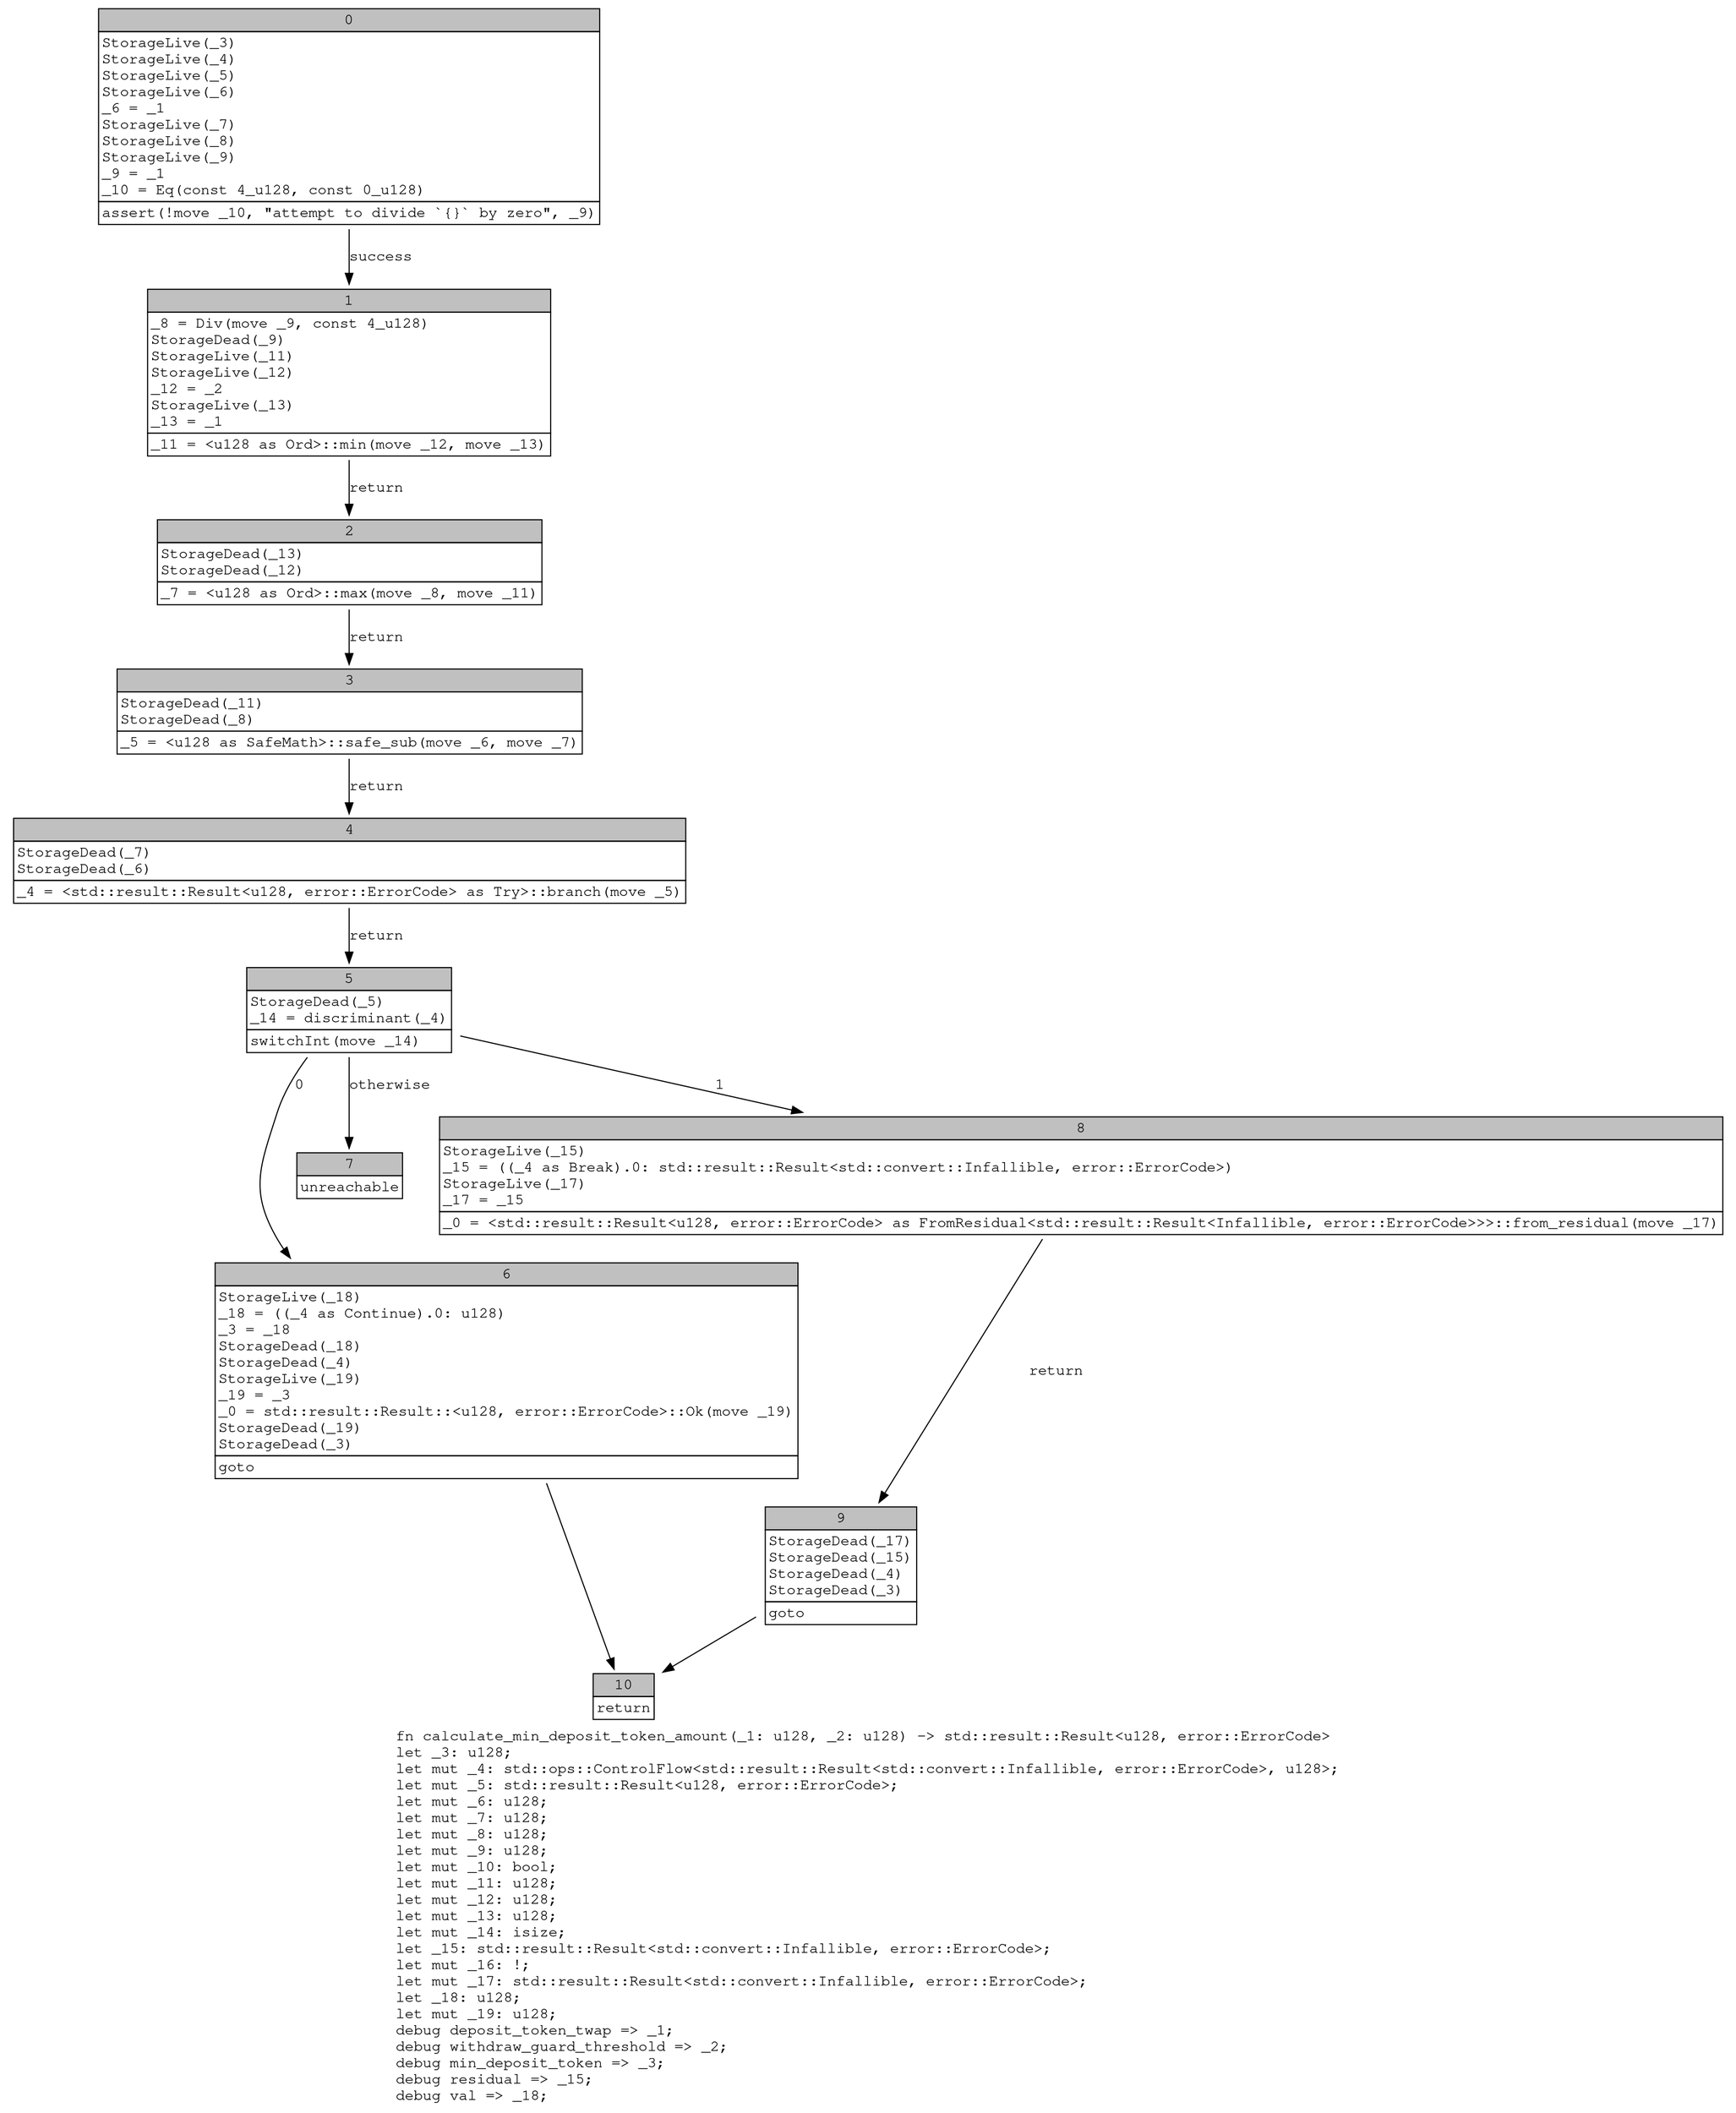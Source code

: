 digraph Mir_0_2838 {
    graph [fontname="Courier, monospace"];
    node [fontname="Courier, monospace"];
    edge [fontname="Courier, monospace"];
    label=<fn calculate_min_deposit_token_amount(_1: u128, _2: u128) -&gt; std::result::Result&lt;u128, error::ErrorCode&gt;<br align="left"/>let _3: u128;<br align="left"/>let mut _4: std::ops::ControlFlow&lt;std::result::Result&lt;std::convert::Infallible, error::ErrorCode&gt;, u128&gt;;<br align="left"/>let mut _5: std::result::Result&lt;u128, error::ErrorCode&gt;;<br align="left"/>let mut _6: u128;<br align="left"/>let mut _7: u128;<br align="left"/>let mut _8: u128;<br align="left"/>let mut _9: u128;<br align="left"/>let mut _10: bool;<br align="left"/>let mut _11: u128;<br align="left"/>let mut _12: u128;<br align="left"/>let mut _13: u128;<br align="left"/>let mut _14: isize;<br align="left"/>let _15: std::result::Result&lt;std::convert::Infallible, error::ErrorCode&gt;;<br align="left"/>let mut _16: !;<br align="left"/>let mut _17: std::result::Result&lt;std::convert::Infallible, error::ErrorCode&gt;;<br align="left"/>let _18: u128;<br align="left"/>let mut _19: u128;<br align="left"/>debug deposit_token_twap =&gt; _1;<br align="left"/>debug withdraw_guard_threshold =&gt; _2;<br align="left"/>debug min_deposit_token =&gt; _3;<br align="left"/>debug residual =&gt; _15;<br align="left"/>debug val =&gt; _18;<br align="left"/>>;
    bb0__0_2838 [shape="none", label=<<table border="0" cellborder="1" cellspacing="0"><tr><td bgcolor="gray" align="center" colspan="1">0</td></tr><tr><td align="left" balign="left">StorageLive(_3)<br/>StorageLive(_4)<br/>StorageLive(_5)<br/>StorageLive(_6)<br/>_6 = _1<br/>StorageLive(_7)<br/>StorageLive(_8)<br/>StorageLive(_9)<br/>_9 = _1<br/>_10 = Eq(const 4_u128, const 0_u128)<br/></td></tr><tr><td align="left">assert(!move _10, &quot;attempt to divide `{}` by zero&quot;, _9)</td></tr></table>>];
    bb1__0_2838 [shape="none", label=<<table border="0" cellborder="1" cellspacing="0"><tr><td bgcolor="gray" align="center" colspan="1">1</td></tr><tr><td align="left" balign="left">_8 = Div(move _9, const 4_u128)<br/>StorageDead(_9)<br/>StorageLive(_11)<br/>StorageLive(_12)<br/>_12 = _2<br/>StorageLive(_13)<br/>_13 = _1<br/></td></tr><tr><td align="left">_11 = &lt;u128 as Ord&gt;::min(move _12, move _13)</td></tr></table>>];
    bb2__0_2838 [shape="none", label=<<table border="0" cellborder="1" cellspacing="0"><tr><td bgcolor="gray" align="center" colspan="1">2</td></tr><tr><td align="left" balign="left">StorageDead(_13)<br/>StorageDead(_12)<br/></td></tr><tr><td align="left">_7 = &lt;u128 as Ord&gt;::max(move _8, move _11)</td></tr></table>>];
    bb3__0_2838 [shape="none", label=<<table border="0" cellborder="1" cellspacing="0"><tr><td bgcolor="gray" align="center" colspan="1">3</td></tr><tr><td align="left" balign="left">StorageDead(_11)<br/>StorageDead(_8)<br/></td></tr><tr><td align="left">_5 = &lt;u128 as SafeMath&gt;::safe_sub(move _6, move _7)</td></tr></table>>];
    bb4__0_2838 [shape="none", label=<<table border="0" cellborder="1" cellspacing="0"><tr><td bgcolor="gray" align="center" colspan="1">4</td></tr><tr><td align="left" balign="left">StorageDead(_7)<br/>StorageDead(_6)<br/></td></tr><tr><td align="left">_4 = &lt;std::result::Result&lt;u128, error::ErrorCode&gt; as Try&gt;::branch(move _5)</td></tr></table>>];
    bb5__0_2838 [shape="none", label=<<table border="0" cellborder="1" cellspacing="0"><tr><td bgcolor="gray" align="center" colspan="1">5</td></tr><tr><td align="left" balign="left">StorageDead(_5)<br/>_14 = discriminant(_4)<br/></td></tr><tr><td align="left">switchInt(move _14)</td></tr></table>>];
    bb6__0_2838 [shape="none", label=<<table border="0" cellborder="1" cellspacing="0"><tr><td bgcolor="gray" align="center" colspan="1">6</td></tr><tr><td align="left" balign="left">StorageLive(_18)<br/>_18 = ((_4 as Continue).0: u128)<br/>_3 = _18<br/>StorageDead(_18)<br/>StorageDead(_4)<br/>StorageLive(_19)<br/>_19 = _3<br/>_0 = std::result::Result::&lt;u128, error::ErrorCode&gt;::Ok(move _19)<br/>StorageDead(_19)<br/>StorageDead(_3)<br/></td></tr><tr><td align="left">goto</td></tr></table>>];
    bb7__0_2838 [shape="none", label=<<table border="0" cellborder="1" cellspacing="0"><tr><td bgcolor="gray" align="center" colspan="1">7</td></tr><tr><td align="left">unreachable</td></tr></table>>];
    bb8__0_2838 [shape="none", label=<<table border="0" cellborder="1" cellspacing="0"><tr><td bgcolor="gray" align="center" colspan="1">8</td></tr><tr><td align="left" balign="left">StorageLive(_15)<br/>_15 = ((_4 as Break).0: std::result::Result&lt;std::convert::Infallible, error::ErrorCode&gt;)<br/>StorageLive(_17)<br/>_17 = _15<br/></td></tr><tr><td align="left">_0 = &lt;std::result::Result&lt;u128, error::ErrorCode&gt; as FromResidual&lt;std::result::Result&lt;Infallible, error::ErrorCode&gt;&gt;&gt;::from_residual(move _17)</td></tr></table>>];
    bb9__0_2838 [shape="none", label=<<table border="0" cellborder="1" cellspacing="0"><tr><td bgcolor="gray" align="center" colspan="1">9</td></tr><tr><td align="left" balign="left">StorageDead(_17)<br/>StorageDead(_15)<br/>StorageDead(_4)<br/>StorageDead(_3)<br/></td></tr><tr><td align="left">goto</td></tr></table>>];
    bb10__0_2838 [shape="none", label=<<table border="0" cellborder="1" cellspacing="0"><tr><td bgcolor="gray" align="center" colspan="1">10</td></tr><tr><td align="left">return</td></tr></table>>];
    bb0__0_2838 -> bb1__0_2838 [label="success"];
    bb1__0_2838 -> bb2__0_2838 [label="return"];
    bb2__0_2838 -> bb3__0_2838 [label="return"];
    bb3__0_2838 -> bb4__0_2838 [label="return"];
    bb4__0_2838 -> bb5__0_2838 [label="return"];
    bb5__0_2838 -> bb6__0_2838 [label="0"];
    bb5__0_2838 -> bb8__0_2838 [label="1"];
    bb5__0_2838 -> bb7__0_2838 [label="otherwise"];
    bb6__0_2838 -> bb10__0_2838 [label=""];
    bb8__0_2838 -> bb9__0_2838 [label="return"];
    bb9__0_2838 -> bb10__0_2838 [label=""];
}

